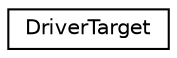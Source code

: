 digraph G
{
  edge [fontname="Helvetica",fontsize="10",labelfontname="Helvetica",labelfontsize="10"];
  node [fontname="Helvetica",fontsize="10",shape=record];
  rankdir=LR;
  Node1 [label="DriverTarget",height=0.2,width=0.4,color="black", fillcolor="white", style="filled",URL="$df/d26/structDriverTarget.html"];
}
